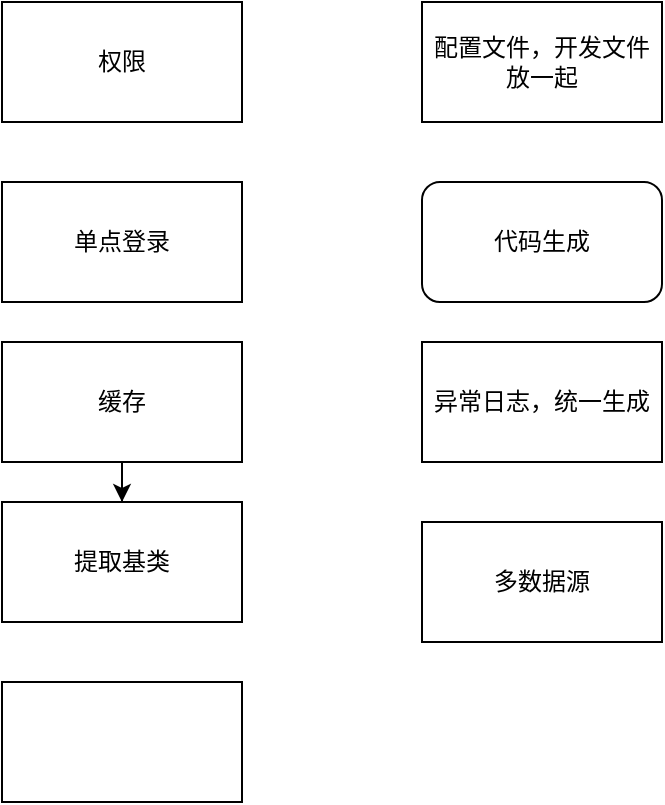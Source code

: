 <mxfile version="12.4.2" type="github" pages="1">
  <diagram id="LCxbQAhTMh588gYfd3fO" name="Page-1">
    <mxGraphModel dx="910" dy="523" grid="1" gridSize="10" guides="1" tooltips="1" connect="1" arrows="1" fold="1" page="1" pageScale="1" pageWidth="827" pageHeight="1169" math="0" shadow="0">
      <root>
        <mxCell id="0"/>
        <mxCell id="1" parent="0"/>
        <mxCell id="o5LouYd7SVS8MVWD0Rwx-3" value="权限" style="rounded=0;whiteSpace=wrap;html=1;" vertex="1" parent="1">
          <mxGeometry x="220" y="110" width="120" height="60" as="geometry"/>
        </mxCell>
        <mxCell id="o5LouYd7SVS8MVWD0Rwx-4" value="单点登录" style="rounded=0;whiteSpace=wrap;html=1;" vertex="1" parent="1">
          <mxGeometry x="220" y="200" width="120" height="60" as="geometry"/>
        </mxCell>
        <mxCell id="o5LouYd7SVS8MVWD0Rwx-5" value="配置文件，开发文件放一起" style="rounded=0;whiteSpace=wrap;html=1;" vertex="1" parent="1">
          <mxGeometry x="430" y="110" width="120" height="60" as="geometry"/>
        </mxCell>
        <mxCell id="o5LouYd7SVS8MVWD0Rwx-6" value="代码生成" style="rounded=1;whiteSpace=wrap;html=1;" vertex="1" parent="1">
          <mxGeometry x="430" y="200" width="120" height="60" as="geometry"/>
        </mxCell>
        <mxCell id="o5LouYd7SVS8MVWD0Rwx-10" value="" style="edgeStyle=orthogonalEdgeStyle;rounded=0;orthogonalLoop=1;jettySize=auto;html=1;" edge="1" parent="1" source="o5LouYd7SVS8MVWD0Rwx-7" target="o5LouYd7SVS8MVWD0Rwx-8">
          <mxGeometry relative="1" as="geometry"/>
        </mxCell>
        <mxCell id="o5LouYd7SVS8MVWD0Rwx-7" value="缓存" style="rounded=0;whiteSpace=wrap;html=1;" vertex="1" parent="1">
          <mxGeometry x="220" y="280" width="120" height="60" as="geometry"/>
        </mxCell>
        <mxCell id="o5LouYd7SVS8MVWD0Rwx-8" value="提取基类" style="rounded=0;whiteSpace=wrap;html=1;" vertex="1" parent="1">
          <mxGeometry x="220" y="360" width="120" height="60" as="geometry"/>
        </mxCell>
        <mxCell id="o5LouYd7SVS8MVWD0Rwx-9" value="异常日志，统一生成" style="rounded=0;whiteSpace=wrap;html=1;" vertex="1" parent="1">
          <mxGeometry x="430" y="280" width="120" height="60" as="geometry"/>
        </mxCell>
        <mxCell id="o5LouYd7SVS8MVWD0Rwx-11" value="多数据源" style="rounded=0;whiteSpace=wrap;html=1;" vertex="1" parent="1">
          <mxGeometry x="430" y="370" width="120" height="60" as="geometry"/>
        </mxCell>
        <mxCell id="o5LouYd7SVS8MVWD0Rwx-12" value="" style="rounded=0;whiteSpace=wrap;html=1;" vertex="1" parent="1">
          <mxGeometry x="220" y="450" width="120" height="60" as="geometry"/>
        </mxCell>
      </root>
    </mxGraphModel>
  </diagram>
</mxfile>
